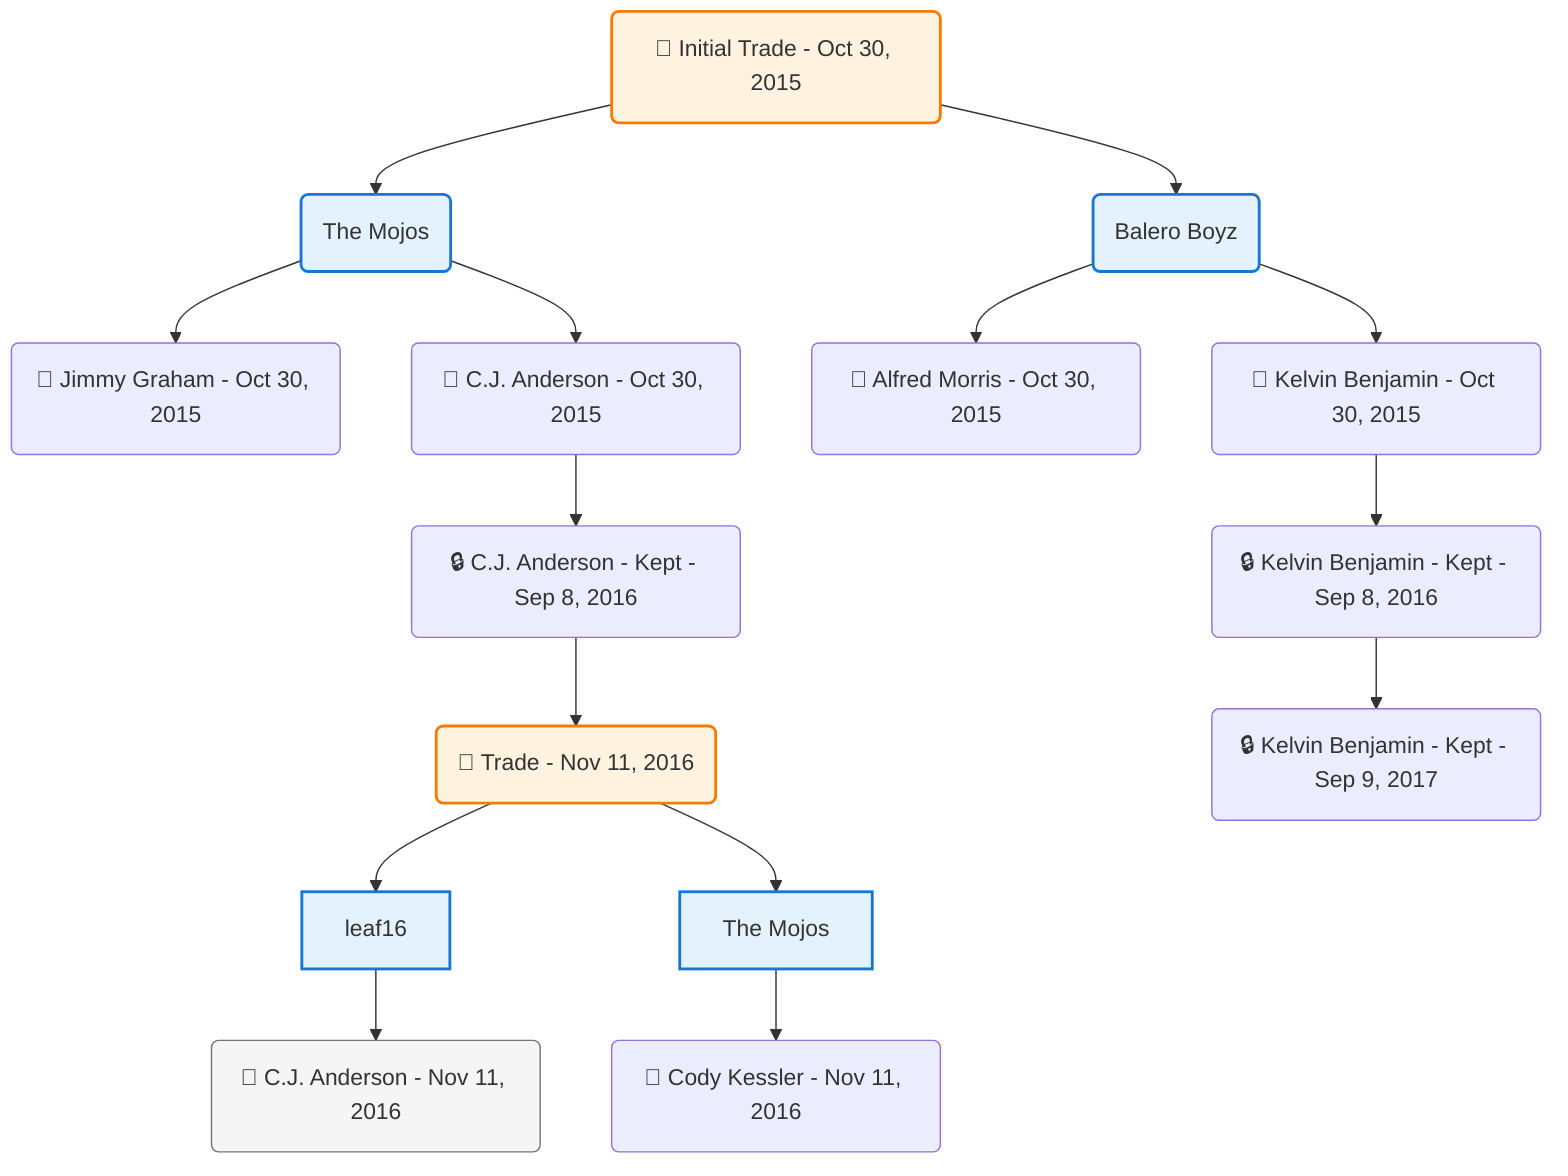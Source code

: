 flowchart TD

    TRADE_MAIN("🔄 Initial Trade - Oct 30, 2015")
    TEAM_1("The Mojos")
    TEAM_2("Balero Boyz")
    NODE_73711618-23f5-4677-89be-12d59ba44a78("🔄 Jimmy Graham - Oct 30, 2015")
    NODE_815dc405-745e-48ad-b947-4bce55d00291("🔄 Alfred Morris - Oct 30, 2015")
    NODE_e1da0005-6db4-459c-b82d-83180fbe1802("🔄 Kelvin Benjamin - Oct 30, 2015")
    NODE_e9d6c4ee-4c99-42bb-ad82-f78104bf1421("🔒 Kelvin Benjamin - Kept - Sep 8, 2016")
    NODE_5ec72c21-bdec-4a08-91b2-c2cf951fbbe2("🔒 Kelvin Benjamin - Kept - Sep 9, 2017")
    NODE_833f2e18-0fd7-407d-8fec-8a8c5ac572c9("🔄 C.J. Anderson - Oct 30, 2015")
    NODE_f935890a-3c85-4917-8fb6-e32dd4d03335("🔒 C.J. Anderson - Kept - Sep 8, 2016")
    TRADE_6f634846-b9a2-4457-bb13-5082582803bb_3("🔄 Trade - Nov 11, 2016")
    TEAM_66fb98f4-89a7-45f9-893a-b41d71e6249d_4["leaf16"]
    NODE_a7f8091d-7b64-49ca-8b0d-20374a77a3d4("🔄 C.J. Anderson - Nov 11, 2016")
    TEAM_bbe2d0ad-54cf-4c22-be82-b2a5f262a157_5["The Mojos"]
    NODE_fbbfc1a1-bc66-47a6-a79a-2b622cda794a("🔄 Cody Kessler - Nov 11, 2016")

    TRADE_MAIN --> TEAM_1
    TRADE_MAIN --> TEAM_2
    TEAM_1 --> NODE_73711618-23f5-4677-89be-12d59ba44a78
    TEAM_2 --> NODE_815dc405-745e-48ad-b947-4bce55d00291
    TEAM_2 --> NODE_e1da0005-6db4-459c-b82d-83180fbe1802
    NODE_e1da0005-6db4-459c-b82d-83180fbe1802 --> NODE_e9d6c4ee-4c99-42bb-ad82-f78104bf1421
    NODE_e9d6c4ee-4c99-42bb-ad82-f78104bf1421 --> NODE_5ec72c21-bdec-4a08-91b2-c2cf951fbbe2
    TEAM_1 --> NODE_833f2e18-0fd7-407d-8fec-8a8c5ac572c9
    NODE_833f2e18-0fd7-407d-8fec-8a8c5ac572c9 --> NODE_f935890a-3c85-4917-8fb6-e32dd4d03335
    NODE_f935890a-3c85-4917-8fb6-e32dd4d03335 --> TRADE_6f634846-b9a2-4457-bb13-5082582803bb_3
    TRADE_6f634846-b9a2-4457-bb13-5082582803bb_3 --> TEAM_66fb98f4-89a7-45f9-893a-b41d71e6249d_4
    TEAM_66fb98f4-89a7-45f9-893a-b41d71e6249d_4 --> NODE_a7f8091d-7b64-49ca-8b0d-20374a77a3d4
    TRADE_6f634846-b9a2-4457-bb13-5082582803bb_3 --> TEAM_bbe2d0ad-54cf-4c22-be82-b2a5f262a157_5
    TEAM_bbe2d0ad-54cf-4c22-be82-b2a5f262a157_5 --> NODE_fbbfc1a1-bc66-47a6-a79a-2b622cda794a

    %% Node styling
    classDef teamNode fill:#e3f2fd,stroke:#1976d2,stroke-width:2px
    classDef tradeNode fill:#fff3e0,stroke:#f57c00,stroke-width:2px
    classDef playerNode fill:#f3e5f5,stroke:#7b1fa2,stroke-width:1px
    classDef nonRootPlayerNode fill:#f5f5f5,stroke:#757575,stroke-width:1px
    classDef endNode fill:#ffebee,stroke:#c62828,stroke-width:2px
    classDef waiverNode fill:#e8f5e8,stroke:#388e3c,stroke-width:2px
    classDef championshipNode fill:#fff9c4,stroke:#f57f17,stroke-width:3px

    class TEAM_1,TEAM_2,TEAM_66fb98f4-89a7-45f9-893a-b41d71e6249d_4,TEAM_bbe2d0ad-54cf-4c22-be82-b2a5f262a157_5 teamNode
    class NODE_a7f8091d-7b64-49ca-8b0d-20374a77a3d4 nonRootPlayerNode
    class TRADE_MAIN,TRADE_6f634846-b9a2-4457-bb13-5082582803bb_3 tradeNode